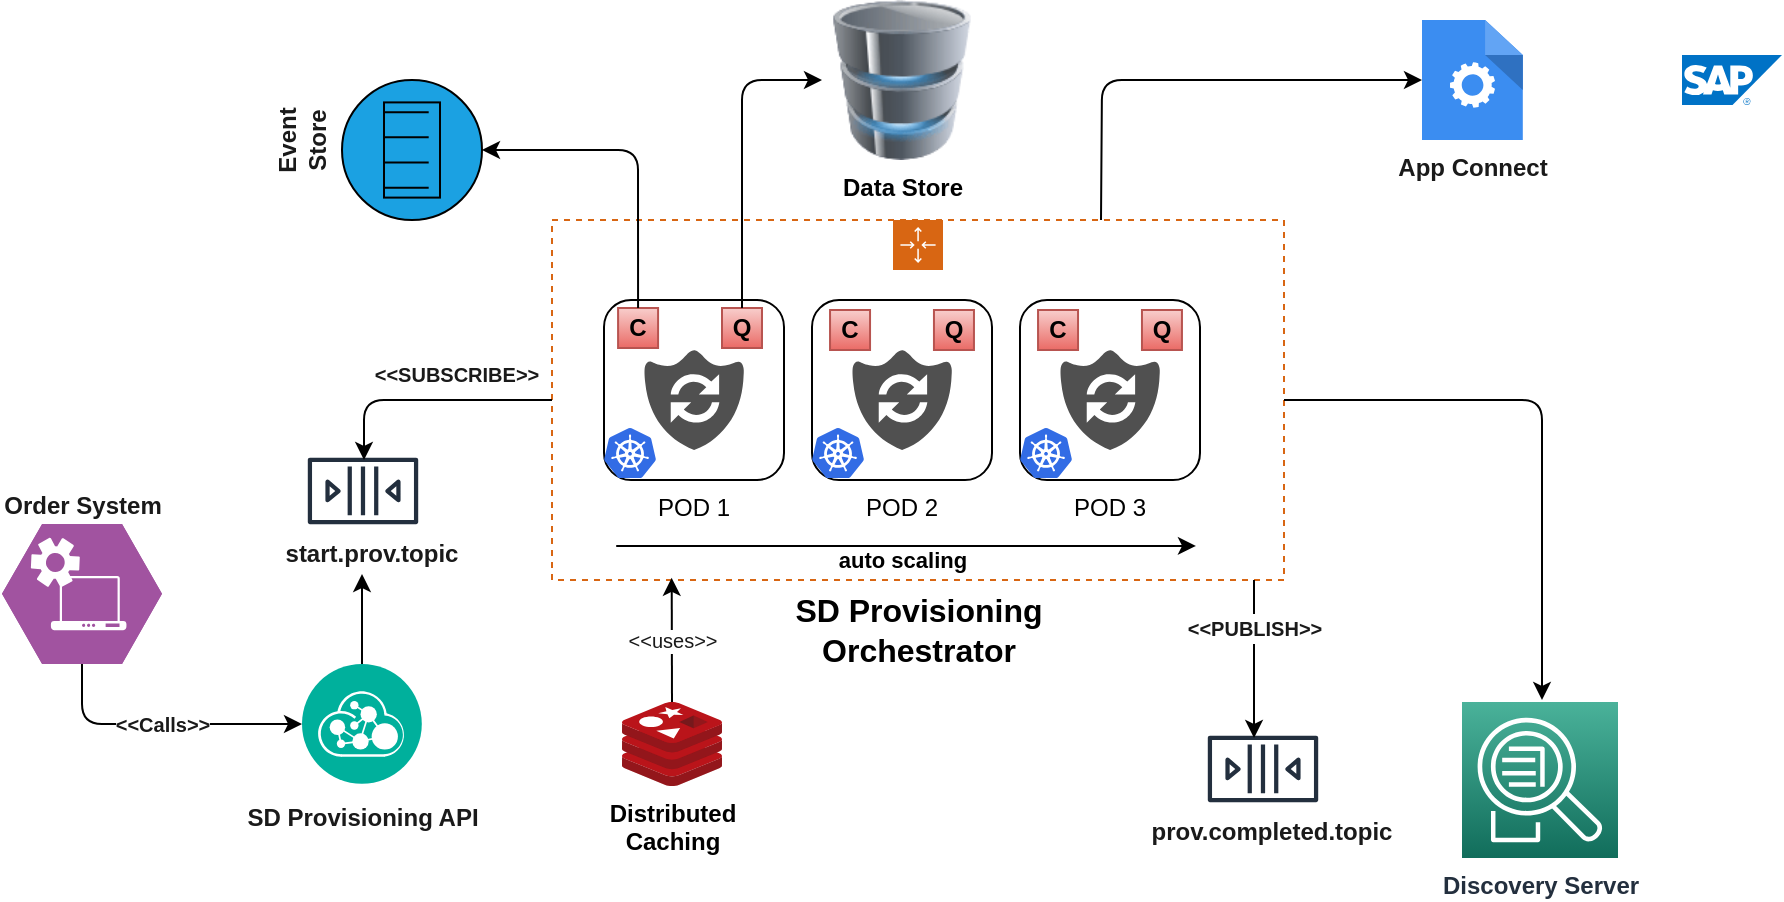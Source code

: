 <mxfile version="14.2.9" type="github">
  <diagram id="wAUiale5oKaoVXeI7gDV" name="Page-1">
    <mxGraphModel dx="868" dy="1527" grid="1" gridSize="10" guides="1" tooltips="1" connect="1" arrows="1" fold="1" page="1" pageScale="1" pageWidth="850" pageHeight="1100" math="0" shadow="0">
      <root>
        <mxCell id="0" />
        <mxCell id="1" parent="0" />
        <mxCell id="ndXrJuximNIPLGgB_Hb2-8" value="" style="points=[[0,0],[0.25,0],[0.5,0],[0.75,0],[1,0],[1,0.25],[1,0.5],[1,0.75],[1,1],[0.75,1],[0.5,1],[0.25,1],[0,1],[0,0.75],[0,0.5],[0,0.25]];outlineConnect=0;gradientColor=none;html=1;whiteSpace=wrap;fontSize=12;fontStyle=0;shape=mxgraph.aws4.groupCenter;grIcon=mxgraph.aws4.group_auto_scaling_group;grStroke=1;strokeColor=#D86613;fillColor=none;verticalAlign=top;align=center;fontColor=#D86613;dashed=1;spacingTop=25;" vertex="1" parent="1">
          <mxGeometry x="305" y="100" width="366" height="180" as="geometry" />
        </mxCell>
        <mxCell id="ndXrJuximNIPLGgB_Hb2-1" value="POD 1" style="rounded=1;whiteSpace=wrap;html=1;labelPosition=center;verticalLabelPosition=bottom;align=center;verticalAlign=top;" vertex="1" parent="1">
          <mxGeometry x="331" y="140" width="90" height="90" as="geometry" />
        </mxCell>
        <mxCell id="ndXrJuximNIPLGgB_Hb2-2" value="" style="pointerEvents=1;shadow=0;dashed=0;html=1;strokeColor=none;labelPosition=center;verticalLabelPosition=bottom;verticalAlign=top;align=center;fillColor=#505050;shape=mxgraph.mscae.oms.system_update" vertex="1" parent="1">
          <mxGeometry x="351" y="165" width="50" height="50" as="geometry" />
        </mxCell>
        <mxCell id="ndXrJuximNIPLGgB_Hb2-3" value="POD 2" style="rounded=1;whiteSpace=wrap;html=1;labelPosition=center;verticalLabelPosition=bottom;align=center;verticalAlign=top;" vertex="1" parent="1">
          <mxGeometry x="435" y="140" width="90" height="90" as="geometry" />
        </mxCell>
        <mxCell id="ndXrJuximNIPLGgB_Hb2-4" value="" style="pointerEvents=1;shadow=0;dashed=0;html=1;strokeColor=none;labelPosition=center;verticalLabelPosition=bottom;verticalAlign=top;align=center;fillColor=#505050;shape=mxgraph.mscae.oms.system_update" vertex="1" parent="1">
          <mxGeometry x="455" y="165" width="50" height="50" as="geometry" />
        </mxCell>
        <mxCell id="ndXrJuximNIPLGgB_Hb2-5" value="POD 3" style="rounded=1;whiteSpace=wrap;html=1;labelPosition=center;verticalLabelPosition=bottom;align=center;verticalAlign=top;" vertex="1" parent="1">
          <mxGeometry x="539" y="140" width="90" height="90" as="geometry" />
        </mxCell>
        <mxCell id="ndXrJuximNIPLGgB_Hb2-6" value="" style="pointerEvents=1;shadow=0;dashed=0;html=1;strokeColor=none;labelPosition=center;verticalLabelPosition=bottom;verticalAlign=top;align=center;fillColor=#505050;shape=mxgraph.mscae.oms.system_update" vertex="1" parent="1">
          <mxGeometry x="559" y="165" width="50" height="50" as="geometry" />
        </mxCell>
        <mxCell id="ndXrJuximNIPLGgB_Hb2-7" value="SD Provisioning API" style="aspect=fixed;perimeter=ellipsePerimeter;html=1;align=center;shadow=0;dashed=0;labelBackgroundColor=#ffffff;fontSize=12;spacingTop=3;image;image=img/lib/ibm/management/api_management.svg;fontColor=#1A1A1A;fontStyle=1" vertex="1" parent="1">
          <mxGeometry x="180" y="322" width="60" height="60" as="geometry" />
        </mxCell>
        <mxCell id="ndXrJuximNIPLGgB_Hb2-9" value="SD Provisioning Orchestrator" style="text;html=1;strokeColor=none;fillColor=none;align=center;verticalAlign=middle;whiteSpace=wrap;rounded=0;fontSize=16;fontStyle=1" vertex="1" parent="1">
          <mxGeometry x="384.5" y="300" width="207" height="10" as="geometry" />
        </mxCell>
        <mxCell id="ndXrJuximNIPLGgB_Hb2-11" value="Discovery Server" style="points=[[0,0,0],[0.25,0,0],[0.5,0,0],[0.75,0,0],[1,0,0],[0,1,0],[0.25,1,0],[0.5,1,0],[0.75,1,0],[1,1,0],[0,0.25,0],[0,0.5,0],[0,0.75,0],[1,0.25,0],[1,0.5,0],[1,0.75,0]];outlineConnect=0;fontColor=#232F3E;gradientColor=#4AB29A;gradientDirection=north;fillColor=#116D5B;strokeColor=#ffffff;dashed=0;verticalLabelPosition=bottom;verticalAlign=top;align=center;html=1;fontSize=12;fontStyle=1;aspect=fixed;shape=mxgraph.aws4.resourceIcon;resIcon=mxgraph.aws4.application_discovery_service;" vertex="1" parent="1">
          <mxGeometry x="760" y="341" width="78" height="78" as="geometry" />
        </mxCell>
        <mxCell id="ndXrJuximNIPLGgB_Hb2-12" value="" style="endArrow=classic;html=1;fontSize=16;exitX=1;exitY=0.5;exitDx=0;exitDy=0;" edge="1" parent="1" source="ndXrJuximNIPLGgB_Hb2-8">
          <mxGeometry width="50" height="50" relative="1" as="geometry">
            <mxPoint x="681" y="190" as="sourcePoint" />
            <mxPoint x="800" y="340" as="targetPoint" />
            <Array as="points">
              <mxPoint x="800" y="190" />
            </Array>
          </mxGeometry>
        </mxCell>
        <mxCell id="ndXrJuximNIPLGgB_Hb2-13" value="" style="aspect=fixed;html=1;points=[];align=center;image;fontSize=12;image=img/lib/mscae/Kubernetes.svg;" vertex="1" parent="1">
          <mxGeometry x="331" y="204" width="26.04" height="25" as="geometry" />
        </mxCell>
        <mxCell id="ndXrJuximNIPLGgB_Hb2-14" value="" style="aspect=fixed;html=1;points=[];align=center;image;fontSize=12;image=img/lib/mscae/Kubernetes.svg;" vertex="1" parent="1">
          <mxGeometry x="435" y="204" width="26.04" height="25" as="geometry" />
        </mxCell>
        <mxCell id="ndXrJuximNIPLGgB_Hb2-15" value="" style="aspect=fixed;html=1;points=[];align=center;image;fontSize=12;image=img/lib/mscae/Kubernetes.svg;" vertex="1" parent="1">
          <mxGeometry x="539" y="204" width="26.04" height="25" as="geometry" />
        </mxCell>
        <mxCell id="ndXrJuximNIPLGgB_Hb2-16" value="" style="endArrow=classic;html=1;fontSize=11;entryX=0.836;entryY=0.833;entryDx=0;entryDy=0;entryPerimeter=0;exitX=0.044;exitY=0.833;exitDx=0;exitDy=0;exitPerimeter=0;" edge="1" parent="1">
          <mxGeometry width="50" height="50" relative="1" as="geometry">
            <mxPoint x="337.104" y="262.94" as="sourcePoint" />
            <mxPoint x="626.976" y="262.94" as="targetPoint" />
          </mxGeometry>
        </mxCell>
        <mxCell id="ndXrJuximNIPLGgB_Hb2-17" value="auto scaling" style="edgeLabel;html=1;align=center;verticalAlign=middle;resizable=0;points=[];fontSize=11;fontStyle=1" vertex="1" connectable="0" parent="ndXrJuximNIPLGgB_Hb2-16">
          <mxGeometry x="0.096" y="2" relative="1" as="geometry">
            <mxPoint x="-16.1" y="9.06" as="offset" />
          </mxGeometry>
        </mxCell>
        <mxCell id="ndXrJuximNIPLGgB_Hb2-18" value="&lt;b&gt;&lt;font style=&quot;font-size: 12px&quot;&gt;Data Store&lt;/font&gt;&lt;/b&gt;" style="image;html=1;image=img/lib/clip_art/computers/Database_128x128.png;fontSize=11;" vertex="1" parent="1">
          <mxGeometry x="440" y="-10" width="80" height="80" as="geometry" />
        </mxCell>
        <mxCell id="ndXrJuximNIPLGgB_Hb2-25" value="" style="group;fontStyle=1" vertex="1" connectable="0" parent="1">
          <mxGeometry x="160" y="201" width="110" height="76" as="geometry" />
        </mxCell>
        <mxCell id="ndXrJuximNIPLGgB_Hb2-20" value="" style="outlineConnect=0;fontColor=#232F3E;gradientColor=none;strokeColor=#232F3E;fillColor=#ffffff;dashed=0;verticalLabelPosition=bottom;verticalAlign=top;align=center;html=1;fontSize=12;fontStyle=0;aspect=fixed;shape=mxgraph.aws4.resourceIcon;resIcon=mxgraph.aws4.queue;" vertex="1" parent="ndXrJuximNIPLGgB_Hb2-25">
          <mxGeometry x="16" width="69" height="69" as="geometry" />
        </mxCell>
        <mxCell id="ndXrJuximNIPLGgB_Hb2-21" value="start.prov.topic" style="text;html=1;strokeColor=none;fillColor=none;align=center;verticalAlign=middle;whiteSpace=wrap;rounded=0;fontSize=12;fontColor=#1A1A1A;fontStyle=1" vertex="1" parent="ndXrJuximNIPLGgB_Hb2-25">
          <mxGeometry y="56" width="110" height="20" as="geometry" />
        </mxCell>
        <mxCell id="ndXrJuximNIPLGgB_Hb2-22" value="" style="endArrow=classic;html=1;fontSize=12;fontColor=#1A1A1A;exitX=0;exitY=0.5;exitDx=0;exitDy=0;" edge="1" parent="1" source="ndXrJuximNIPLGgB_Hb2-8">
          <mxGeometry width="50" height="50" relative="1" as="geometry">
            <mxPoint x="511" y="230" as="sourcePoint" />
            <mxPoint x="211" y="220" as="targetPoint" />
            <Array as="points">
              <mxPoint x="211" y="190" />
            </Array>
          </mxGeometry>
        </mxCell>
        <mxCell id="ndXrJuximNIPLGgB_Hb2-26" value="&amp;lt;&amp;lt;SUBSCRIBE&amp;gt;&amp;gt;" style="edgeLabel;html=1;align=center;verticalAlign=middle;resizable=0;points=[];fontSize=10;fontColor=#1A1A1A;fontStyle=1" vertex="1" connectable="0" parent="ndXrJuximNIPLGgB_Hb2-22">
          <mxGeometry x="0.065" y="1" relative="1" as="geometry">
            <mxPoint x="18" y="-14" as="offset" />
          </mxGeometry>
        </mxCell>
        <mxCell id="ndXrJuximNIPLGgB_Hb2-27" value="" style="endArrow=classic;html=1;fontSize=10;fontColor=#1A1A1A;exitX=0.5;exitY=0;exitDx=0;exitDy=0;" edge="1" parent="1" source="ndXrJuximNIPLGgB_Hb2-7">
          <mxGeometry width="50" height="50" relative="1" as="geometry">
            <mxPoint x="507" y="230" as="sourcePoint" />
            <mxPoint x="210" y="277" as="targetPoint" />
          </mxGeometry>
        </mxCell>
        <mxCell id="ndXrJuximNIPLGgB_Hb2-30" value="&lt;b&gt;&lt;font style=&quot;font-size: 12px&quot;&gt;Order System&lt;/font&gt;&lt;/b&gt;" style="verticalLabelPosition=top;html=1;fillColor=#A153A0;strokeColor=#ffffff;verticalAlign=bottom;align=center;points=[[0,0.5,0],[0.125,0.25,0],[0.25,0,0],[0.5,0,0],[0.75,0,0],[0.875,0.25,0],[1,0.5,0],[0.875,0.75,0],[0.75,1,0],[0.5,1,0],[0.125,0.75,0]];pointerEvents=1;shape=mxgraph.cisco_safe.compositeIcon;bgIcon=mxgraph.cisco_safe.design.blank_device;resIcon=mxgraph.cisco_safe.design.automated_system;fontSize=10;fontColor=#1A1A1A;labelPosition=center;" vertex="1" parent="1">
          <mxGeometry x="30" y="252" width="80" height="70" as="geometry" />
        </mxCell>
        <mxCell id="ndXrJuximNIPLGgB_Hb2-31" value="" style="endArrow=classic;html=1;fontSize=10;fontColor=#1A1A1A;entryX=0;entryY=0.5;entryDx=0;entryDy=0;exitX=0.5;exitY=1;exitDx=0;exitDy=0;exitPerimeter=0;" edge="1" parent="1" source="ndXrJuximNIPLGgB_Hb2-30" target="ndXrJuximNIPLGgB_Hb2-7">
          <mxGeometry width="50" height="50" relative="1" as="geometry">
            <mxPoint x="350" y="230" as="sourcePoint" />
            <mxPoint x="400" y="180" as="targetPoint" />
            <Array as="points">
              <mxPoint x="70" y="352" />
            </Array>
          </mxGeometry>
        </mxCell>
        <mxCell id="ndXrJuximNIPLGgB_Hb2-32" value="&amp;lt;&amp;lt;Calls&amp;gt;&amp;gt;" style="edgeLabel;html=1;align=center;verticalAlign=middle;resizable=0;points=[];fontSize=10;fontColor=#1A1A1A;fontStyle=1" vertex="1" connectable="0" parent="ndXrJuximNIPLGgB_Hb2-31">
          <mxGeometry x="-0.343" y="2" relative="1" as="geometry">
            <mxPoint x="24" y="2" as="offset" />
          </mxGeometry>
        </mxCell>
        <mxCell id="ndXrJuximNIPLGgB_Hb2-33" value="&lt;b&gt;Distributed &lt;br&gt;Caching&lt;/b&gt;" style="aspect=fixed;html=1;points=[];align=center;image;fontSize=12;image=img/lib/mscae/Cache_Redis_Product.svg;" vertex="1" parent="1">
          <mxGeometry x="340" y="341" width="50" height="42" as="geometry" />
        </mxCell>
        <mxCell id="ndXrJuximNIPLGgB_Hb2-34" value="&amp;lt;&amp;lt;uses&amp;gt;&amp;gt;" style="endArrow=classic;html=1;fontSize=10;fontColor=#1A1A1A;entryX=0.169;entryY=0.994;entryDx=0;entryDy=0;entryPerimeter=0;exitX=0.54;exitY=0;exitDx=0;exitDy=0;exitPerimeter=0;" edge="1" parent="1">
          <mxGeometry width="50" height="50" relative="1" as="geometry">
            <mxPoint x="365" y="341" as="sourcePoint" />
            <mxPoint x="364.854" y="278.92" as="targetPoint" />
          </mxGeometry>
        </mxCell>
        <mxCell id="ndXrJuximNIPLGgB_Hb2-38" value="Event Store" style="shape=mxgraph.bpmn.shape;html=1;verticalLabelPosition=bottom;labelBackgroundColor=#ffffff;verticalAlign=top;align=center;perimeter=ellipsePerimeter;outlineConnect=0;outline=standard;symbol=conditional;fontSize=10;fillColor=#1ba1e2;fontColor=#ffffff;" vertex="1" parent="1">
          <mxGeometry x="200" y="30" width="70" height="70" as="geometry" />
        </mxCell>
        <mxCell id="ndXrJuximNIPLGgB_Hb2-39" value="Event Store" style="text;html=1;strokeColor=none;fillColor=none;align=center;verticalAlign=middle;whiteSpace=wrap;rounded=0;fontSize=12;fontColor=#1A1A1A;horizontal=0;fontStyle=1" vertex="1" parent="1">
          <mxGeometry x="140" y="50" width="80" height="20" as="geometry" />
        </mxCell>
        <mxCell id="ndXrJuximNIPLGgB_Hb2-40" value="&lt;b&gt;C&lt;/b&gt;" style="rounded=0;whiteSpace=wrap;html=1;strokeColor=#b85450;fontSize=12;gradientColor=#ea6b66;fillColor=#f8cecc;" vertex="1" parent="1">
          <mxGeometry x="338.04" y="144" width="20" height="20" as="geometry" />
        </mxCell>
        <mxCell id="ndXrJuximNIPLGgB_Hb2-41" value="&lt;b&gt;Q&lt;/b&gt;" style="rounded=0;whiteSpace=wrap;html=1;strokeColor=#b85450;fontSize=12;gradientColor=#ea6b66;fillColor=#f8cecc;" vertex="1" parent="1">
          <mxGeometry x="390" y="144" width="20" height="20" as="geometry" />
        </mxCell>
        <mxCell id="ndXrJuximNIPLGgB_Hb2-46" value="&lt;b&gt;Q&lt;/b&gt;" style="rounded=0;whiteSpace=wrap;html=1;strokeColor=#b85450;fontSize=12;gradientColor=#ea6b66;fillColor=#f8cecc;" vertex="1" parent="1">
          <mxGeometry x="495.98" y="145" width="20" height="20" as="geometry" />
        </mxCell>
        <mxCell id="ndXrJuximNIPLGgB_Hb2-47" value="&lt;b&gt;C&lt;/b&gt;" style="rounded=0;whiteSpace=wrap;html=1;strokeColor=#b85450;fontSize=12;gradientColor=#ea6b66;fillColor=#f8cecc;" vertex="1" parent="1">
          <mxGeometry x="444.02" y="145" width="20" height="20" as="geometry" />
        </mxCell>
        <mxCell id="ndXrJuximNIPLGgB_Hb2-48" value="&lt;b&gt;Q&lt;/b&gt;" style="rounded=0;whiteSpace=wrap;html=1;strokeColor=#b85450;fontSize=12;gradientColor=#ea6b66;fillColor=#f8cecc;" vertex="1" parent="1">
          <mxGeometry x="599.98" y="145" width="20" height="20" as="geometry" />
        </mxCell>
        <mxCell id="ndXrJuximNIPLGgB_Hb2-49" value="&lt;b&gt;C&lt;/b&gt;" style="rounded=0;whiteSpace=wrap;html=1;strokeColor=#b85450;fontSize=12;gradientColor=#ea6b66;fillColor=#f8cecc;" vertex="1" parent="1">
          <mxGeometry x="548.02" y="145" width="20" height="20" as="geometry" />
        </mxCell>
        <mxCell id="ndXrJuximNIPLGgB_Hb2-50" value="" style="endArrow=classic;html=1;fontSize=12;fontColor=#1A1A1A;entryX=1;entryY=0.5;entryDx=0;entryDy=0;exitX=0.5;exitY=0;exitDx=0;exitDy=0;" edge="1" parent="1" source="ndXrJuximNIPLGgB_Hb2-40" target="ndXrJuximNIPLGgB_Hb2-38">
          <mxGeometry width="50" height="50" relative="1" as="geometry">
            <mxPoint x="350" y="240" as="sourcePoint" />
            <mxPoint x="400" y="190" as="targetPoint" />
            <Array as="points">
              <mxPoint x="348" y="65" />
            </Array>
          </mxGeometry>
        </mxCell>
        <mxCell id="ndXrJuximNIPLGgB_Hb2-52" value="" style="endArrow=classic;html=1;fontSize=12;fontColor=#1A1A1A;exitX=0.5;exitY=0;exitDx=0;exitDy=0;" edge="1" parent="1" source="ndXrJuximNIPLGgB_Hb2-41" target="ndXrJuximNIPLGgB_Hb2-18">
          <mxGeometry width="50" height="50" relative="1" as="geometry">
            <mxPoint x="350" y="240" as="sourcePoint" />
            <mxPoint x="400" y="190" as="targetPoint" />
            <Array as="points">
              <mxPoint x="400" y="30" />
            </Array>
          </mxGeometry>
        </mxCell>
        <mxCell id="ndXrJuximNIPLGgB_Hb2-54" value="" style="group;fontStyle=1" vertex="1" connectable="0" parent="1">
          <mxGeometry x="610" y="340" width="110" height="76" as="geometry" />
        </mxCell>
        <mxCell id="ndXrJuximNIPLGgB_Hb2-55" value="" style="outlineConnect=0;fontColor=#232F3E;gradientColor=none;strokeColor=#232F3E;fillColor=#ffffff;dashed=0;verticalLabelPosition=bottom;verticalAlign=top;align=center;html=1;fontSize=12;fontStyle=0;aspect=fixed;shape=mxgraph.aws4.resourceIcon;resIcon=mxgraph.aws4.queue;" vertex="1" parent="ndXrJuximNIPLGgB_Hb2-54">
          <mxGeometry x="16" width="69" height="69" as="geometry" />
        </mxCell>
        <mxCell id="ndXrJuximNIPLGgB_Hb2-56" value="prov.completed.topic" style="text;html=1;strokeColor=none;fillColor=none;align=center;verticalAlign=middle;whiteSpace=wrap;rounded=0;fontSize=12;fontColor=#1A1A1A;fontStyle=1" vertex="1" parent="ndXrJuximNIPLGgB_Hb2-54">
          <mxGeometry y="56" width="110" height="20" as="geometry" />
        </mxCell>
        <mxCell id="ndXrJuximNIPLGgB_Hb2-57" value="&lt;font style=&quot;font-size: 10px&quot;&gt;&lt;b&gt;&amp;lt;&amp;lt;PUBLISH&amp;gt;&amp;gt;&lt;/b&gt;&lt;/font&gt;" style="endArrow=classic;html=1;fontSize=12;fontColor=#1A1A1A;entryX=0.435;entryY=0.275;entryDx=0;entryDy=0;entryPerimeter=0;exitX=0.959;exitY=1;exitDx=0;exitDy=0;exitPerimeter=0;" edge="1" parent="1" source="ndXrJuximNIPLGgB_Hb2-8" target="ndXrJuximNIPLGgB_Hb2-55">
          <mxGeometry x="-0.375" width="50" height="50" relative="1" as="geometry">
            <mxPoint x="585" y="280" as="sourcePoint" />
            <mxPoint x="660" y="30" as="targetPoint" />
            <Array as="points" />
            <mxPoint as="offset" />
          </mxGeometry>
        </mxCell>
        <mxCell id="ndXrJuximNIPLGgB_Hb2-58" value="" style="aspect=fixed;html=1;points=[];align=center;image;fontSize=12;image=img/lib/mscae/SAP_HANA_on_Azure.svg;strokeColor=#000000;" vertex="1" parent="1">
          <mxGeometry x="870" y="17.5" width="50" height="25" as="geometry" />
        </mxCell>
        <mxCell id="ndXrJuximNIPLGgB_Hb2-59" value="App Connect" style="html=1;aspect=fixed;strokeColor=none;shadow=0;align=center;verticalAlign=top;fillColor=#3B8DF1;shape=mxgraph.gcp2.process;fontSize=12;fontColor=#1A1A1A;labelPosition=center;verticalLabelPosition=bottom;fontStyle=1" vertex="1" parent="1">
          <mxGeometry x="740" width="50.4" height="60" as="geometry" />
        </mxCell>
        <mxCell id="ndXrJuximNIPLGgB_Hb2-61" value="" style="endArrow=classic;html=1;fontSize=12;fontColor=#1A1A1A;exitX=0.75;exitY=0;exitDx=0;exitDy=0;" edge="1" parent="1" source="ndXrJuximNIPLGgB_Hb2-8" target="ndXrJuximNIPLGgB_Hb2-59">
          <mxGeometry width="50" height="50" relative="1" as="geometry">
            <mxPoint x="560" y="240" as="sourcePoint" />
            <mxPoint x="610" y="190" as="targetPoint" />
            <Array as="points">
              <mxPoint x="580" y="30" />
            </Array>
          </mxGeometry>
        </mxCell>
      </root>
    </mxGraphModel>
  </diagram>
</mxfile>
